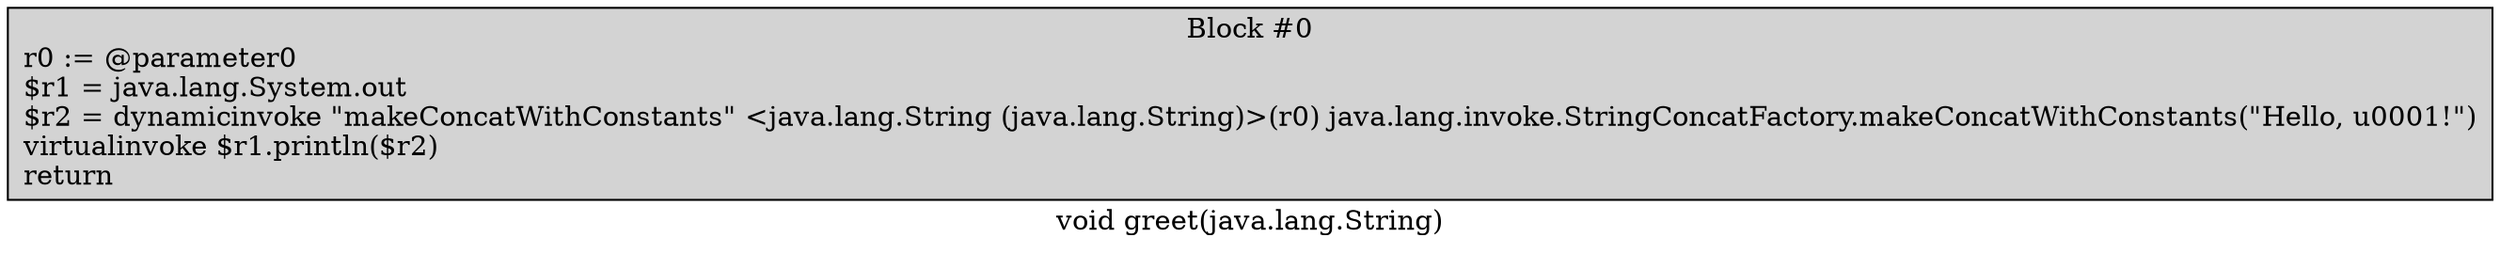 digraph "void greet(java.lang.String)" {
    label="void greet(java.lang.String)";
    node [shape=box];
    "0" [style=filled,fillcolor=lightgray,label="Block #0\nr0 := @parameter0\l$r1 = java.lang.System.out\l$r2 = dynamicinvoke \"makeConcatWithConstants\" <java.lang.String (java.lang.String)>(r0) java.lang.invoke.StringConcatFactory.makeConcatWithConstants(\"Hello, \u0001!\")\lvirtualinvoke $r1.println($r2)\lreturn\l",];
}
